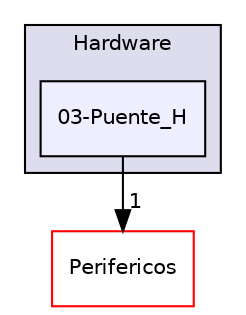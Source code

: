 digraph "E:/Agustin/Escritorio/MCUexpresso/KitLPC845-C++/src/Drivers/Hardware/03-Puente_H" {
  compound=true
  node [ fontsize="10", fontname="Helvetica"];
  edge [ labelfontsize="10", labelfontname="Helvetica"];
  subgraph clusterdir_20b8c9b61d64145e8c95b1ca5e812349 {
    graph [ bgcolor="#ddddee", pencolor="black", label="Hardware" fontname="Helvetica", fontsize="10", URL="dir_20b8c9b61d64145e8c95b1ca5e812349.html"]
  dir_2096432dd3a3f9cd03810421dfb9149b [shape=box, label="03-Puente_H", style="filled", fillcolor="#eeeeff", pencolor="black", URL="dir_2096432dd3a3f9cd03810421dfb9149b.html"];
  }
  dir_fddceb55b13f36ba841fc9095bbfed65 [shape=box label="Perifericos" fillcolor="white" style="filled" color="red" URL="dir_fddceb55b13f36ba841fc9095bbfed65.html"];
  dir_2096432dd3a3f9cd03810421dfb9149b->dir_fddceb55b13f36ba841fc9095bbfed65 [headlabel="1", labeldistance=1.5 headhref="dir_000010_000016.html"];
}
